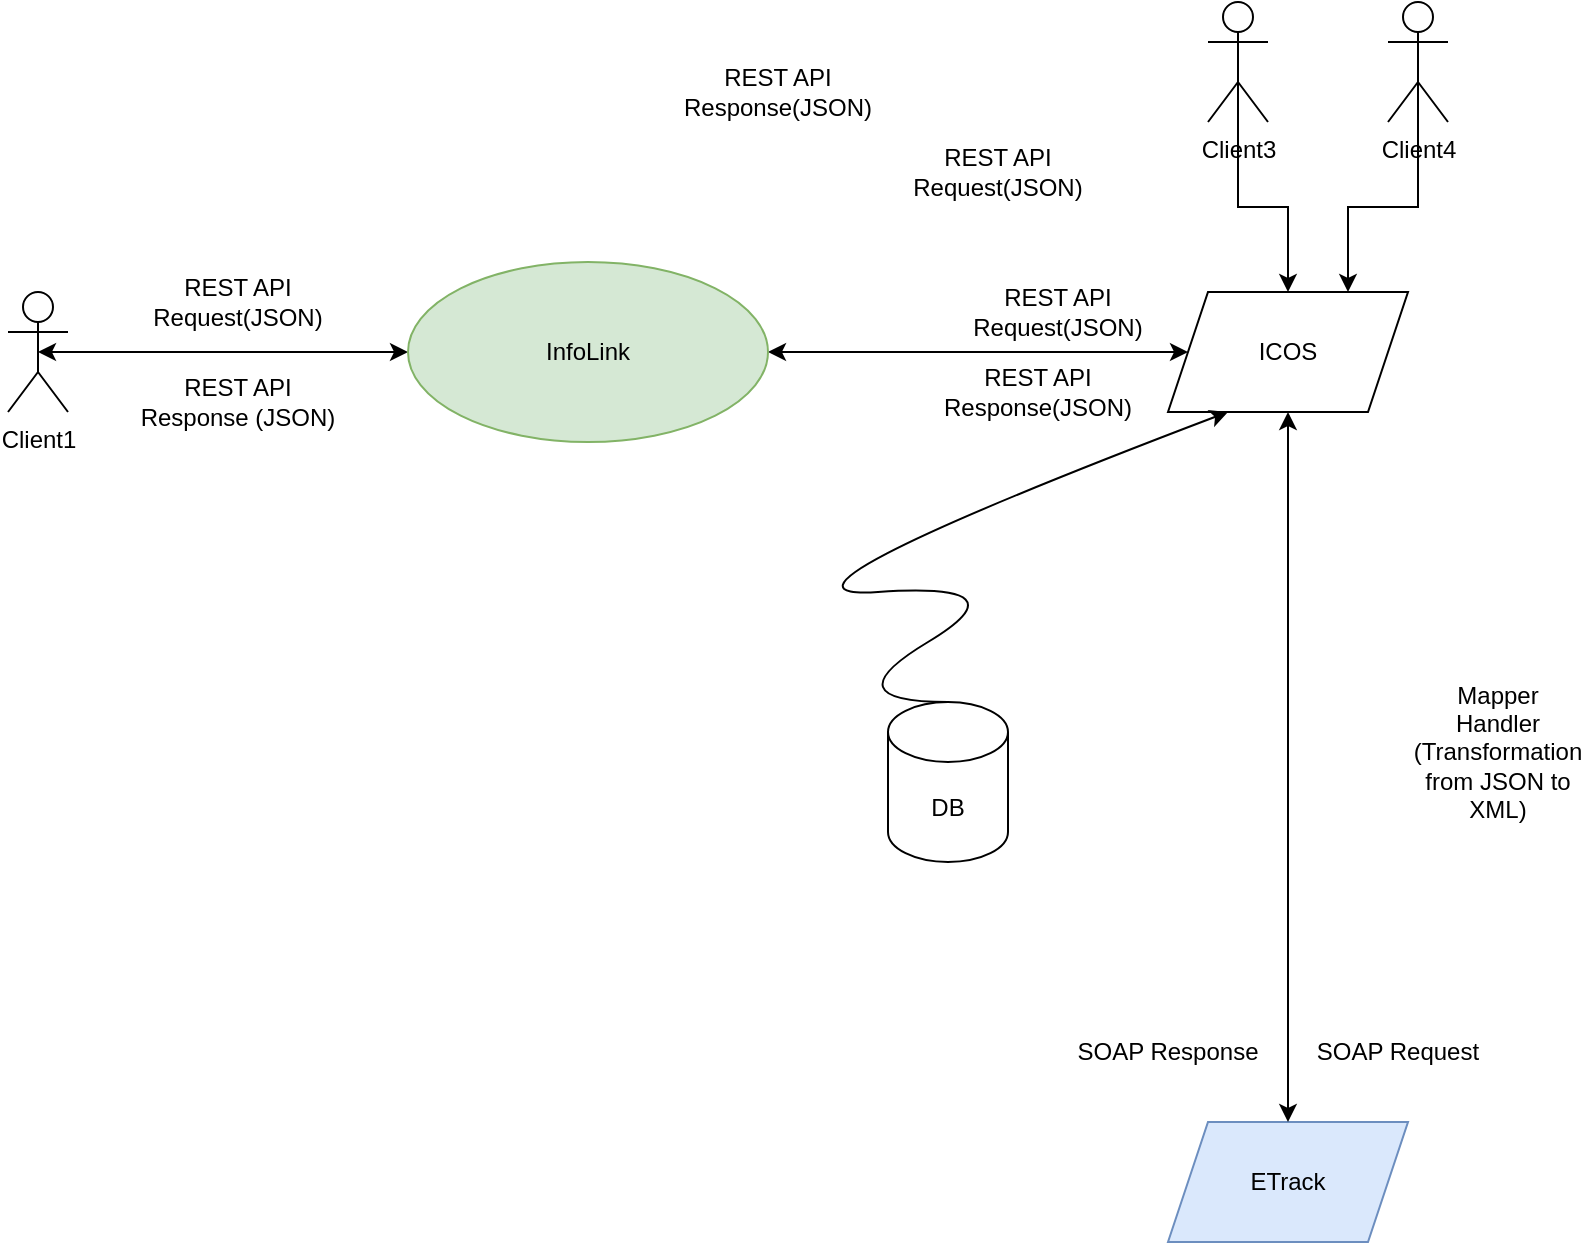 <mxfile version="21.6.8" type="github">
  <diagram name="Page-1" id="e6QpP9vqhFKASMQXixUK">
    <mxGraphModel dx="954" dy="610" grid="1" gridSize="10" guides="1" tooltips="1" connect="1" arrows="1" fold="1" page="1" pageScale="1" pageWidth="850" pageHeight="1100" math="0" shadow="0">
      <root>
        <mxCell id="0" />
        <mxCell id="1" parent="0" />
        <mxCell id="H6gbhARiPAskfc4MF77I-5" style="edgeStyle=orthogonalEdgeStyle;rounded=0;orthogonalLoop=1;jettySize=auto;html=1;exitX=0.5;exitY=0.5;exitDx=0;exitDy=0;exitPerimeter=0;entryX=0;entryY=0.5;entryDx=0;entryDy=0;startArrow=classic;startFill=1;" parent="1" source="H6gbhARiPAskfc4MF77I-1" target="H6gbhARiPAskfc4MF77I-4" edge="1">
          <mxGeometry relative="1" as="geometry" />
        </mxCell>
        <mxCell id="H6gbhARiPAskfc4MF77I-1" value="Client1" style="shape=umlActor;verticalLabelPosition=bottom;verticalAlign=top;html=1;outlineConnect=0;" parent="1" vertex="1">
          <mxGeometry x="20" y="155" width="30" height="60" as="geometry" />
        </mxCell>
        <mxCell id="H6gbhARiPAskfc4MF77I-23" style="edgeStyle=orthogonalEdgeStyle;rounded=0;orthogonalLoop=1;jettySize=auto;html=1;exitX=1;exitY=0.5;exitDx=0;exitDy=0;entryX=0;entryY=0.5;entryDx=0;entryDy=0;startArrow=classic;startFill=1;" parent="1" source="H6gbhARiPAskfc4MF77I-4" target="H6gbhARiPAskfc4MF77I-21" edge="1">
          <mxGeometry relative="1" as="geometry" />
        </mxCell>
        <mxCell id="H6gbhARiPAskfc4MF77I-4" value="InfoLink" style="ellipse;whiteSpace=wrap;html=1;fillColor=#d5e8d4;strokeColor=#82b366;" parent="1" vertex="1">
          <mxGeometry x="220" y="140" width="180" height="90" as="geometry" />
        </mxCell>
        <mxCell id="H6gbhARiPAskfc4MF77I-8" value="ETrack" style="shape=parallelogram;perimeter=parallelogramPerimeter;whiteSpace=wrap;html=1;fixedSize=1;fillColor=#dae8fc;strokeColor=#6c8ebf;" parent="1" vertex="1">
          <mxGeometry x="600" y="570" width="120" height="60" as="geometry" />
        </mxCell>
        <mxCell id="H6gbhARiPAskfc4MF77I-11" value="REST API Request(JSON)" style="text;html=1;strokeColor=none;fillColor=none;align=center;verticalAlign=middle;whiteSpace=wrap;rounded=0;" parent="1" vertex="1">
          <mxGeometry x="90" y="140" width="90" height="40" as="geometry" />
        </mxCell>
        <mxCell id="H6gbhARiPAskfc4MF77I-12" value="SOAP Response" style="text;html=1;strokeColor=none;fillColor=none;align=center;verticalAlign=middle;whiteSpace=wrap;rounded=0;" parent="1" vertex="1">
          <mxGeometry x="550" y="520" width="100" height="30" as="geometry" />
        </mxCell>
        <mxCell id="H6gbhARiPAskfc4MF77I-13" value="Mapper&lt;br&gt;Handler&lt;br&gt;(Transformation from JSON to XML)" style="text;html=1;strokeColor=none;fillColor=none;align=center;verticalAlign=middle;whiteSpace=wrap;rounded=0;" parent="1" vertex="1">
          <mxGeometry x="720" y="330" width="90" height="110" as="geometry" />
        </mxCell>
        <mxCell id="H6gbhARiPAskfc4MF77I-15" value="REST API Request(JSON)" style="text;html=1;strokeColor=none;fillColor=none;align=center;verticalAlign=middle;whiteSpace=wrap;rounded=0;" parent="1" vertex="1">
          <mxGeometry x="490" y="150" width="110" height="30" as="geometry" />
        </mxCell>
        <mxCell id="H6gbhARiPAskfc4MF77I-17" value="REST API Response (JSON)" style="text;html=1;strokeColor=none;fillColor=none;align=center;verticalAlign=middle;whiteSpace=wrap;rounded=0;" parent="1" vertex="1">
          <mxGeometry x="85" y="190" width="100" height="40" as="geometry" />
        </mxCell>
        <mxCell id="H6gbhARiPAskfc4MF77I-25" style="edgeStyle=orthogonalEdgeStyle;rounded=0;orthogonalLoop=1;jettySize=auto;html=1;exitX=0.5;exitY=1;exitDx=0;exitDy=0;startArrow=classic;startFill=1;entryX=0.5;entryY=0;entryDx=0;entryDy=0;" parent="1" source="H6gbhARiPAskfc4MF77I-21" target="H6gbhARiPAskfc4MF77I-8" edge="1">
          <mxGeometry relative="1" as="geometry">
            <mxPoint x="660" y="500" as="targetPoint" />
          </mxGeometry>
        </mxCell>
        <mxCell id="H6gbhARiPAskfc4MF77I-21" value="ICOS" style="shape=parallelogram;perimeter=parallelogramPerimeter;whiteSpace=wrap;html=1;fixedSize=1;" parent="1" vertex="1">
          <mxGeometry x="600" y="155" width="120" height="60" as="geometry" />
        </mxCell>
        <mxCell id="H6gbhARiPAskfc4MF77I-27" value="SOAP Request" style="text;html=1;strokeColor=none;fillColor=none;align=center;verticalAlign=middle;whiteSpace=wrap;rounded=0;" parent="1" vertex="1">
          <mxGeometry x="670" y="520" width="90" height="30" as="geometry" />
        </mxCell>
        <mxCell id="H6gbhARiPAskfc4MF77I-28" value="REST API Response(JSON)" style="text;html=1;strokeColor=none;fillColor=none;align=center;verticalAlign=middle;whiteSpace=wrap;rounded=0;" parent="1" vertex="1">
          <mxGeometry x="480" y="190" width="110" height="30" as="geometry" />
        </mxCell>
        <mxCell id="H6gbhARiPAskfc4MF77I-29" value="REST API Request(JSON)" style="text;html=1;strokeColor=none;fillColor=none;align=center;verticalAlign=middle;whiteSpace=wrap;rounded=0;" parent="1" vertex="1">
          <mxGeometry x="460" y="80" width="110" height="30" as="geometry" />
        </mxCell>
        <mxCell id="H6gbhARiPAskfc4MF77I-30" value="REST API Response(JSON)" style="text;html=1;strokeColor=none;fillColor=none;align=center;verticalAlign=middle;whiteSpace=wrap;rounded=0;" parent="1" vertex="1">
          <mxGeometry x="350" y="40" width="110" height="30" as="geometry" />
        </mxCell>
        <mxCell id="H6gbhARiPAskfc4MF77I-33" style="edgeStyle=orthogonalEdgeStyle;rounded=0;orthogonalLoop=1;jettySize=auto;html=1;exitX=0.5;exitY=0.5;exitDx=0;exitDy=0;exitPerimeter=0;entryX=0.5;entryY=0;entryDx=0;entryDy=0;" parent="1" source="H6gbhARiPAskfc4MF77I-31" target="H6gbhARiPAskfc4MF77I-21" edge="1">
          <mxGeometry relative="1" as="geometry" />
        </mxCell>
        <mxCell id="H6gbhARiPAskfc4MF77I-31" value="Client3" style="shape=umlActor;verticalLabelPosition=bottom;verticalAlign=top;html=1;outlineConnect=0;" parent="1" vertex="1">
          <mxGeometry x="620" y="10" width="30" height="60" as="geometry" />
        </mxCell>
        <mxCell id="H6gbhARiPAskfc4MF77I-34" style="edgeStyle=orthogonalEdgeStyle;rounded=0;orthogonalLoop=1;jettySize=auto;html=1;exitX=0.5;exitY=0.5;exitDx=0;exitDy=0;exitPerimeter=0;entryX=0.75;entryY=0;entryDx=0;entryDy=0;" parent="1" source="H6gbhARiPAskfc4MF77I-32" target="H6gbhARiPAskfc4MF77I-21" edge="1">
          <mxGeometry relative="1" as="geometry">
            <mxPoint x="750" y="150" as="targetPoint" />
          </mxGeometry>
        </mxCell>
        <mxCell id="H6gbhARiPAskfc4MF77I-32" value="Client4" style="shape=umlActor;verticalLabelPosition=bottom;verticalAlign=top;html=1;outlineConnect=0;" parent="1" vertex="1">
          <mxGeometry x="710" y="10" width="30" height="60" as="geometry" />
        </mxCell>
        <mxCell id="FSxvrK6lHIMKtvtt6AeL-2" value="DB" style="shape=cylinder3;whiteSpace=wrap;html=1;boundedLbl=1;backgroundOutline=1;size=15;" vertex="1" parent="1">
          <mxGeometry x="460" y="360" width="60" height="80" as="geometry" />
        </mxCell>
        <mxCell id="FSxvrK6lHIMKtvtt6AeL-3" value="" style="curved=1;endArrow=classic;html=1;rounded=0;entryX=0.25;entryY=1;entryDx=0;entryDy=0;exitX=0.5;exitY=0;exitDx=0;exitDy=0;exitPerimeter=0;" edge="1" parent="1" source="FSxvrK6lHIMKtvtt6AeL-2" target="H6gbhARiPAskfc4MF77I-21">
          <mxGeometry width="50" height="50" relative="1" as="geometry">
            <mxPoint x="380" y="360" as="sourcePoint" />
            <mxPoint x="430" y="310" as="targetPoint" />
            <Array as="points">
              <mxPoint x="430" y="360" />
              <mxPoint x="530" y="300" />
              <mxPoint x="380" y="310" />
            </Array>
          </mxGeometry>
        </mxCell>
      </root>
    </mxGraphModel>
  </diagram>
</mxfile>
